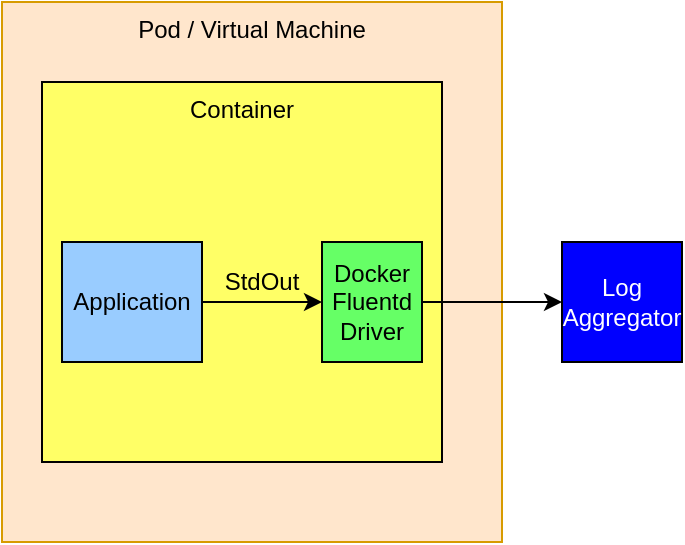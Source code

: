 <mxfile version="10.5.9" type="device"><diagram id="5SG5qToZW8ppSJovxSJi" name="Page-1"><mxGraphModel dx="2038" dy="1010" grid="1" gridSize="10" guides="1" tooltips="1" connect="1" arrows="1" fold="1" page="1" pageScale="1" pageWidth="1100" pageHeight="850" math="0" shadow="0"><root><mxCell id="0"/><mxCell id="1" parent="0"/><mxCell id="9aT_QH8r0z2hETMl-9oK-1" value="Pod / Virtual Machine" style="rounded=0;whiteSpace=wrap;html=1;verticalAlign=top;fillColor=#ffe6cc;strokeColor=#d79b00;" vertex="1" parent="1"><mxGeometry x="140" y="180" width="250" height="270" as="geometry"/></mxCell><mxCell id="lxpd2nfBq5wt9JYEahQR-1" value="Container" style="rounded=0;whiteSpace=wrap;html=1;labelPosition=center;verticalLabelPosition=middle;align=center;verticalAlign=top;fillColor=#FFFF66;" parent="1" vertex="1"><mxGeometry x="160" y="220" width="200" height="190" as="geometry"/></mxCell><mxCell id="lxpd2nfBq5wt9JYEahQR-2" value="Application" style="rounded=0;whiteSpace=wrap;html=1;fillColor=#99CCFF;" parent="1" vertex="1"><mxGeometry x="170" y="300" width="70" height="60" as="geometry"/></mxCell><mxCell id="lxpd2nfBq5wt9JYEahQR-3" value="Docker Fluentd Driver" style="rounded=0;whiteSpace=wrap;html=1;fillColor=#66FF66;" parent="1" vertex="1"><mxGeometry x="300" y="300" width="50" height="60" as="geometry"/></mxCell><mxCell id="lxpd2nfBq5wt9JYEahQR-4" value="" style="endArrow=classic;html=1;entryX=0;entryY=0.5;entryDx=0;entryDy=0;exitX=1;exitY=0.5;exitDx=0;exitDy=0;" parent="1" source="lxpd2nfBq5wt9JYEahQR-2" target="lxpd2nfBq5wt9JYEahQR-3" edge="1"><mxGeometry width="50" height="50" relative="1" as="geometry"><mxPoint x="170" y="480" as="sourcePoint"/><mxPoint x="220" y="430" as="targetPoint"/></mxGeometry></mxCell><mxCell id="lxpd2nfBq5wt9JYEahQR-5" value="StdOut" style="text;html=1;strokeColor=none;fillColor=none;align=center;verticalAlign=middle;whiteSpace=wrap;rounded=0;" parent="1" vertex="1"><mxGeometry x="250" y="310" width="40" height="20" as="geometry"/></mxCell><mxCell id="lxpd2nfBq5wt9JYEahQR-9" value="" style="endArrow=classic;html=1;exitX=1;exitY=0.5;exitDx=0;exitDy=0;jumpStyle=sharp;" parent="1" source="lxpd2nfBq5wt9JYEahQR-3" target="lxpd2nfBq5wt9JYEahQR-10" edge="1"><mxGeometry width="50" height="50" relative="1" as="geometry"><mxPoint x="400" y="340" as="sourcePoint"/><mxPoint x="415" y="370" as="targetPoint"/><Array as="points"><mxPoint x="415" y="330"/></Array></mxGeometry></mxCell><mxCell id="lxpd2nfBq5wt9JYEahQR-10" value="Log Aggregator" style="whiteSpace=wrap;html=1;aspect=fixed;fillColor=#0000FF;fontColor=#FFFFFF;" parent="1" vertex="1"><mxGeometry x="420" y="300" width="60" height="60" as="geometry"/></mxCell></root></mxGraphModel></diagram></mxfile>